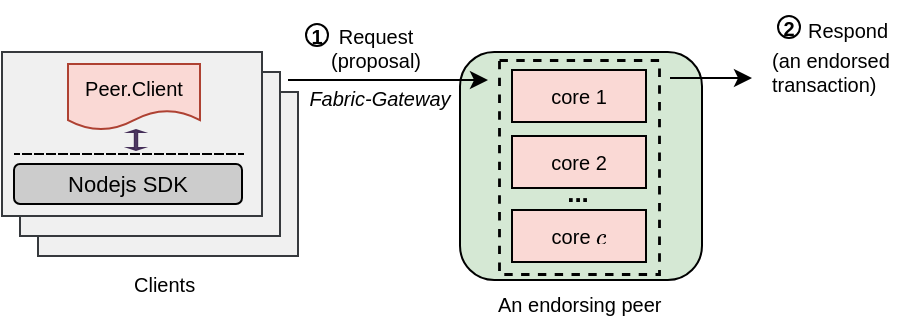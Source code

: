 <mxfile version="20.6.2" type="device"><diagram id="aW8BC6xyf7XYzy20FpQa" name="Page-1"><mxGraphModel dx="691" dy="424" grid="1" gridSize="10" guides="1" tooltips="1" connect="1" arrows="1" fold="1" page="1" pageScale="1" pageWidth="827" pageHeight="1169" math="1" shadow="0"><root><mxCell id="0"/><mxCell id="1" parent="0"/><mxCell id="qKfENgX-lE7Lz8fzQS4i-13" value="" style="rounded=0;whiteSpace=wrap;html=1;fillColor=#F0F0F0;strokeColor=#36393d;" parent="1" vertex="1"><mxGeometry x="193" y="326" width="130" height="82" as="geometry"/></mxCell><mxCell id="qKfENgX-lE7Lz8fzQS4i-1" value="" style="rounded=0;whiteSpace=wrap;html=1;fillColor=#F0F0F0;strokeColor=#36393d;" parent="1" vertex="1"><mxGeometry x="184" y="316" width="130" height="82" as="geometry"/></mxCell><mxCell id="qKfENgX-lE7Lz8fzQS4i-7" value="" style="rounded=0;whiteSpace=wrap;html=1;fillColor=#F0F0F0;strokeColor=#36393d;" parent="1" vertex="1"><mxGeometry x="175" y="306" width="130" height="82" as="geometry"/></mxCell><mxCell id="qKfENgX-lE7Lz8fzQS4i-8" value="Nodejs SDK" style="rounded=1;whiteSpace=wrap;html=1;fontSize=11;fillColor=#CCCCCC;strokeColor=#000000;" parent="1" vertex="1"><mxGeometry x="181" y="362" width="114" height="20" as="geometry"/></mxCell><mxCell id="qKfENgX-lE7Lz8fzQS4i-9" value="" style="endArrow=none;dashed=1;html=1;rounded=0;fontColor=#000000;shape=link;sketch=0;width=0;" parent="1" edge="1"><mxGeometry width="50" height="50" relative="1" as="geometry"><mxPoint x="296" y="357.0" as="sourcePoint"/><mxPoint x="181" y="357.0" as="targetPoint"/></mxGeometry></mxCell><mxCell id="qKfENgX-lE7Lz8fzQS4i-10" value="" style="html=1;shadow=0;dashed=0;align=center;verticalAlign=middle;shape=mxgraph.arrows2.twoWayArrow;dy=0.8;dx=1.0;fontColor=#ffffff;strokeColor=#432D57;fillColor=#76608a;direction=south;" parent="1" vertex="1"><mxGeometry x="239" y="345" width="6" height="10" as="geometry"/></mxCell><mxCell id="qKfENgX-lE7Lz8fzQS4i-11" value="&lt;font style=&quot;font-size: 10px;&quot;&gt;Peer.Client&lt;/font&gt;" style="shape=document;whiteSpace=wrap;html=1;boundedLbl=1;fillColor=#fad9d5;strokeColor=#ae4132;" parent="1" vertex="1"><mxGeometry x="208" y="312" width="66" height="33" as="geometry"/></mxCell><mxCell id="qKfENgX-lE7Lz8fzQS4i-15" value="" style="rounded=1;whiteSpace=wrap;html=1;fillColor=#D5E8D4;shadow=0;" parent="1" vertex="1"><mxGeometry x="404" y="306" width="121" height="114" as="geometry"/></mxCell><mxCell id="qKfENgX-lE7Lz8fzQS4i-42" value="&lt;font style=&quot;font-size: 10px;&quot;&gt;core 1&lt;/font&gt;" style="rounded=0;whiteSpace=wrap;html=1;fillColor=#FAD9D5;strokeColor=#000000;" parent="1" vertex="1"><mxGeometry x="430" y="315" width="67" height="26" as="geometry"/></mxCell><mxCell id="qKfENgX-lE7Lz8fzQS4i-61" value="" style="endArrow=classic;html=1;rounded=0;fontSize=10;curved=1;" parent="1" edge="1"><mxGeometry width="50" height="50" relative="1" as="geometry"><mxPoint x="318" y="320" as="sourcePoint"/><mxPoint x="418" y="320" as="targetPoint"/></mxGeometry></mxCell><mxCell id="qKfENgX-lE7Lz8fzQS4i-62" value="1" style="ellipse;whiteSpace=wrap;html=1;aspect=fixed;fontSize=10;strokeColor=#000000;fillColor=#FFFFFF;fontStyle=1" parent="1" vertex="1"><mxGeometry x="327" y="292" width="11" height="11" as="geometry"/></mxCell><mxCell id="qKfENgX-lE7Lz8fzQS4i-73" value="&lt;font color=&quot;#000000&quot;&gt;Request &lt;br&gt;(proposal)&lt;/font&gt;" style="text;html=1;strokeColor=none;fillColor=none;align=center;verticalAlign=middle;whiteSpace=wrap;rounded=0;shadow=0;fontSize=10;fontColor=#0000CC;" parent="1" vertex="1"><mxGeometry x="322" y="289" width="80" height="30" as="geometry"/></mxCell><mxCell id="qKfENgX-lE7Lz8fzQS4i-74" value="" style="endArrow=classic;html=1;rounded=0;fontSize=10;fontColor=#000000;curved=1;" parent="1" edge="1"><mxGeometry width="50" height="50" relative="1" as="geometry"><mxPoint x="509" y="319" as="sourcePoint"/><mxPoint x="550" y="319" as="targetPoint"/></mxGeometry></mxCell><mxCell id="qKfENgX-lE7Lz8fzQS4i-75" value="2" style="ellipse;whiteSpace=wrap;html=1;aspect=fixed;fontSize=10;strokeColor=#000000;fillColor=#FFFFFF;fontStyle=1" parent="1" vertex="1"><mxGeometry x="563" y="288" width="11" height="11" as="geometry"/></mxCell><mxCell id="qKfENgX-lE7Lz8fzQS4i-78" value="(an endorsed &#10;transaction)" style="text;strokeColor=none;fillColor=none;align=left;verticalAlign=middle;spacingLeft=4;spacingRight=4;overflow=hidden;points=[[0,0.5],[1,0.5]];portConstraint=eastwest;rotatable=0;fontSize=10;fontColor=#000000;" parent="1" vertex="1"><mxGeometry x="554" y="301" width="76" height="30" as="geometry"/></mxCell><mxCell id="D1b6CC4PXVBS12xehJpQ-1" value="&lt;font color=&quot;#000000&quot;&gt;&lt;i&gt;Fabric-Gateway&lt;/i&gt;&lt;/font&gt;" style="text;html=1;strokeColor=none;fillColor=none;align=center;verticalAlign=middle;whiteSpace=wrap;rounded=0;shadow=0;fontSize=10;fontColor=#0000CC;" parent="1" vertex="1"><mxGeometry x="324" y="314" width="80" height="30" as="geometry"/></mxCell><mxCell id="nLyv_cM34O3O0g81KhTM-1" value="&lt;font style=&quot;font-size: 10px;&quot;&gt;core 2&lt;/font&gt;" style="rounded=0;whiteSpace=wrap;html=1;fillColor=#FAD9D5;strokeColor=#000000;" parent="1" vertex="1"><mxGeometry x="430" y="348" width="67" height="26" as="geometry"/></mxCell><mxCell id="nLyv_cM34O3O0g81KhTM-2" value="&lt;font style=&quot;font-size: 10px;&quot;&gt;core &lt;svg style=&quot;vertical-align: -0.025ex;&quot; xmlns:xlink=&quot;http://www.w3.org/1999/xlink&quot; viewBox=&quot;0 -442 433 453&quot; role=&quot;img&quot; height=&quot;1.025ex&quot; width=&quot;0.98ex&quot; xmlns=&quot;http://www.w3.org/2000/svg&quot;&gt;&lt;defs&gt;&lt;path d=&quot;M34 159Q34 268 120 355T306 442Q362 442 394 418T427 355Q427 326 408 306T360 285Q341 285 330 295T319 325T330 359T352 380T366 386H367Q367 388 361 392T340 400T306 404Q276 404 249 390Q228 381 206 359Q162 315 142 235T121 119Q121 73 147 50Q169 26 205 26H209Q321 26 394 111Q403 121 406 121Q410 121 419 112T429 98T420 83T391 55T346 25T282 0T202 -11Q127 -11 81 37T34 159Z&quot; id=&quot;MJX-2-TEX-I-1D450&quot;&gt;&lt;/path&gt;&lt;/defs&gt;&lt;g transform=&quot;scale(1,-1)&quot; stroke-width=&quot;0&quot; fill=&quot;currentColor&quot; stroke=&quot;currentColor&quot;&gt;&lt;g data-mml-node=&quot;math&quot;&gt;&lt;g data-mml-node=&quot;mi&quot;&gt;&lt;use xlink:href=&quot;#MJX-2-TEX-I-1D450&quot; data-c=&quot;1D450&quot;&gt;&lt;/use&gt;&lt;/g&gt;&lt;/g&gt;&lt;/g&gt;&lt;/svg&gt;&lt;/font&gt;" style="rounded=0;whiteSpace=wrap;html=1;fillColor=#FAD9D5;strokeColor=#000000;" parent="1" vertex="1"><mxGeometry x="430" y="385" width="67" height="26" as="geometry"/></mxCell><mxCell id="nLyv_cM34O3O0g81KhTM-4" value="&lt;b&gt;&lt;font style=&quot;font-size: 13px;&quot;&gt;...&lt;/font&gt;&lt;/b&gt;" style="text;html=1;strokeColor=none;fillColor=none;align=center;verticalAlign=middle;whiteSpace=wrap;rounded=0;fontSize=10;" parent="1" vertex="1"><mxGeometry x="433" y="361" width="60" height="30" as="geometry"/></mxCell><mxCell id="nLyv_cM34O3O0g81KhTM-5" value="" style="rounded=0;whiteSpace=wrap;html=1;fillColor=none;dashed=1;strokeWidth=1.4;" parent="1" vertex="1"><mxGeometry x="423.5" y="310" width="80" height="107" as="geometry"/></mxCell><mxCell id="EZA2vkf-eeMvbSpHGTNi-1" value="Respond" style="text;strokeColor=none;fillColor=none;align=left;verticalAlign=middle;spacingLeft=4;spacingRight=4;overflow=hidden;points=[[0,0.5],[1,0.5]];portConstraint=eastwest;rotatable=0;fontSize=10;fontColor=#000000;" parent="1" vertex="1"><mxGeometry x="572" y="280" width="58" height="30" as="geometry"/></mxCell><mxCell id="qXrCnPMYwg_ESG51_VQg-1" value="An endorsing peer" style="text;strokeColor=none;fillColor=none;align=left;verticalAlign=middle;spacingLeft=4;spacingRight=4;overflow=hidden;points=[[0,0.5],[1,0.5]];portConstraint=eastwest;rotatable=0;fontSize=10;fontColor=#000000;" parent="1" vertex="1"><mxGeometry x="417" y="417" width="103" height="30" as="geometry"/></mxCell><mxCell id="qXrCnPMYwg_ESG51_VQg-2" value="Clients" style="text;strokeColor=none;fillColor=none;align=left;verticalAlign=middle;spacingLeft=4;spacingRight=4;overflow=hidden;points=[[0,0.5],[1,0.5]];portConstraint=eastwest;rotatable=0;fontSize=10;fontColor=#000000;" parent="1" vertex="1"><mxGeometry x="235" y="407" width="103" height="30" as="geometry"/></mxCell></root></mxGraphModel></diagram></mxfile>